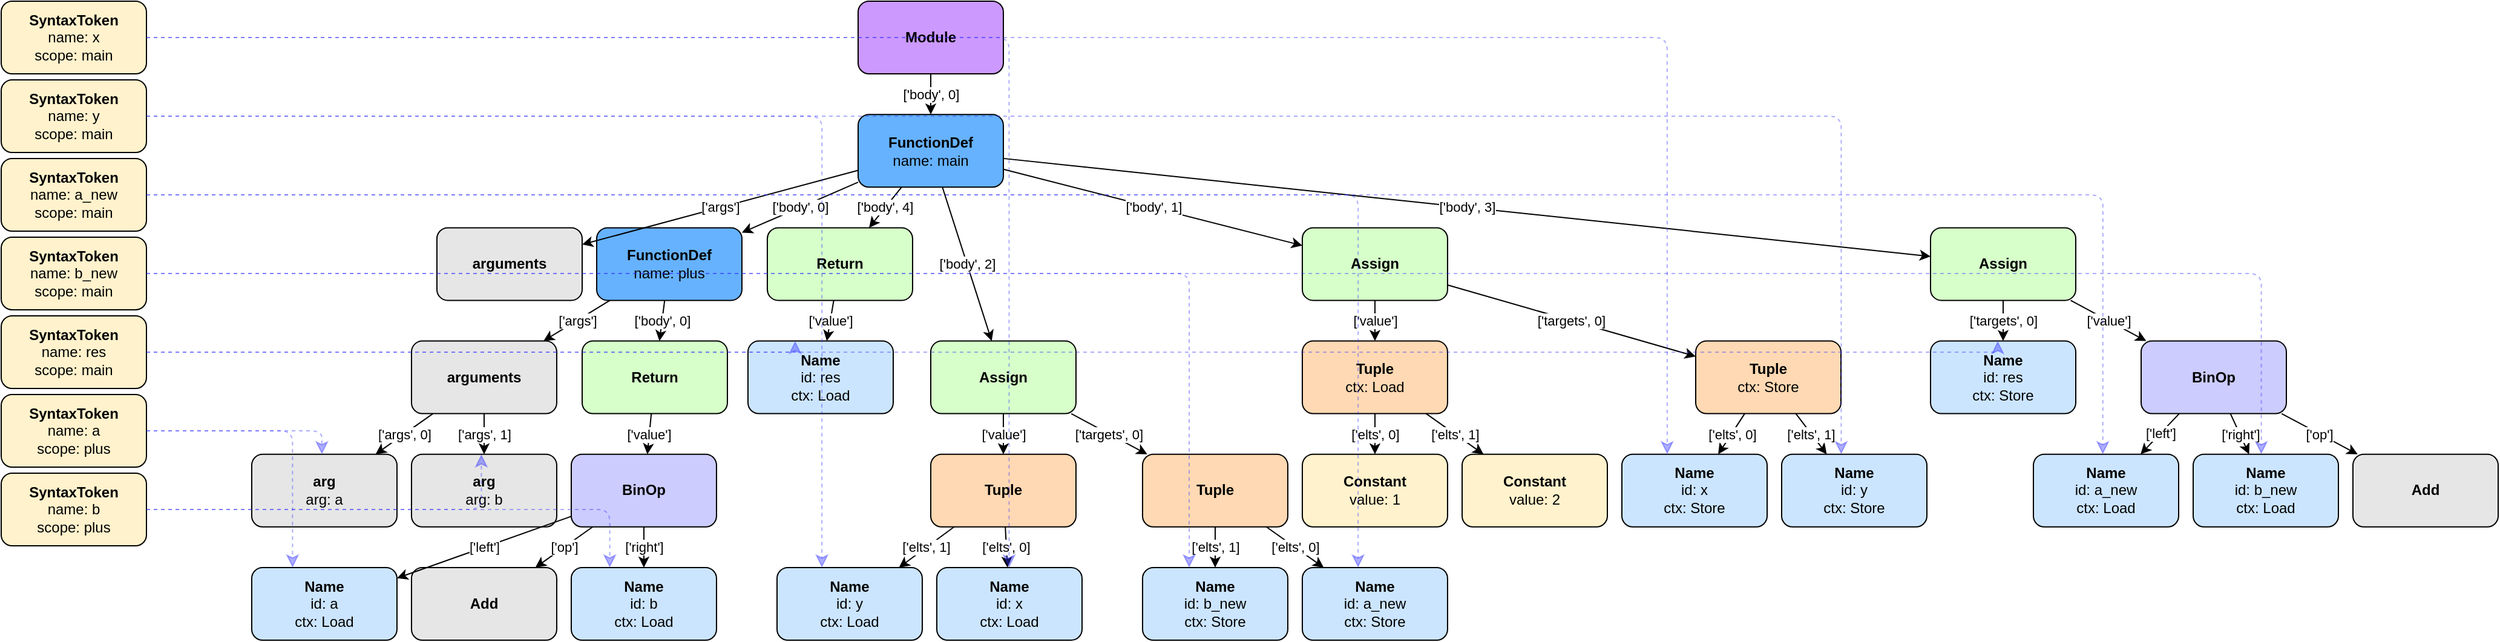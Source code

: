<?xml version="1.0" ?>
<mxfile>
	<diagram id="RFndyrCF2-3MIdXtw8gX" name="Page-1">
		<mxGraphModel dx="422" dy="816" grid="1" gridSize="10" guides="1" tooltips="1" connect="1" arrows="1" fold="1" page="1" pageScale="1" pageWidth="850" pageHeight="1100" math="0" shadow="0">
			<root>
				<mxCell id="0"/>
				<mxCell id="1" parent="0"/>
				<mxCell id="5211306256" value="&lt;b&gt;Module&lt;/b&gt;" style="whiteSpace=wrap;html=1;rounded=1;fillColor=#CC99FF;strokeColor=#000000" parent="1" vertex="1">
					<mxGeometry x="557.98" y="0.0" width="120" height="60" as="geometry"/>
				</mxCell>
				<mxCell id="5211305392" value="&lt;b&gt;FunctionDef&lt;/b&gt;&lt;br&gt;name: main" style="whiteSpace=wrap;html=1;rounded=1;fillColor=#66B2FF;strokeColor=#000000" parent="1" vertex="1">
					<mxGeometry x="557.98" y="93.6" width="120" height="60" as="geometry"/>
				</mxCell>
				<mxCell id="5211305152" value="&lt;b&gt;arguments&lt;/b&gt;" style="whiteSpace=wrap;html=1;rounded=1;fillColor=#E6E6E6;strokeColor=#000000" parent="1" vertex="1">
					<mxGeometry x="209.98" y="187.2" width="120" height="60" as="geometry"/>
				</mxCell>
				<mxCell id="5374606784" value="&lt;b&gt;FunctionDef&lt;/b&gt;&lt;br&gt;name: plus" style="whiteSpace=wrap;html=1;rounded=1;fillColor=#66B2FF;strokeColor=#000000" parent="1" vertex="1">
					<mxGeometry x="341.98" y="187.2" width="120" height="60" as="geometry"/>
				</mxCell>
				<mxCell id="5374606688" value="&lt;b&gt;arguments&lt;/b&gt;" style="whiteSpace=wrap;html=1;rounded=1;fillColor=#E6E6E6;strokeColor=#000000" parent="1" vertex="1">
					<mxGeometry x="188.98" y="280.8" width="120" height="60" as="geometry"/>
				</mxCell>
				<mxCell id="5152410256" value="&lt;b&gt;arg&lt;/b&gt;&lt;br&gt;arg: a" style="whiteSpace=wrap;html=1;rounded=1;fillColor=#E6E6E6;strokeColor=#000000" parent="1" vertex="1">
					<mxGeometry x="56.981" y="374.4" width="120" height="60" as="geometry"/>
				</mxCell>
				<mxCell id="5152410304" value="&lt;b&gt;arg&lt;/b&gt;&lt;br&gt;arg: b" style="whiteSpace=wrap;html=1;rounded=1;fillColor=#E6E6E6;strokeColor=#000000" parent="1" vertex="1">
					<mxGeometry x="188.98" y="374.4" width="120" height="60" as="geometry"/>
				</mxCell>
				<mxCell id="5152410352" value="&lt;b&gt;Return&lt;/b&gt;" style="whiteSpace=wrap;html=1;rounded=1;fillColor=#D6FFC9;strokeColor=#000000" parent="1" vertex="1">
					<mxGeometry x="329.98" y="280.8" width="120" height="60" as="geometry"/>
				</mxCell>
				<mxCell id="5152410400" value="&lt;b&gt;BinOp&lt;/b&gt;" style="whiteSpace=wrap;html=1;rounded=1;fillColor=#CCCCFF;strokeColor=#000000" parent="1" vertex="1">
					<mxGeometry x="320.98" y="374.4" width="120" height="60" as="geometry"/>
				</mxCell>
				<mxCell id="5152410448" value="&lt;b&gt;Name&lt;/b&gt;&lt;br&gt;id: a&lt;br&gt;ctx: Load" style="whiteSpace=wrap;html=1;rounded=1;fillColor=#CCE5FF;strokeColor=#000000" parent="1" vertex="1">
					<mxGeometry x="56.981" y="468.0" width="120" height="60" as="geometry"/>
				</mxCell>
				<mxCell id="4376102320" value="&lt;b&gt;Add&lt;/b&gt;" style="whiteSpace=wrap;html=1;rounded=1;fillColor=#E6E6E6;strokeColor=#000000" parent="1" vertex="1">
					<mxGeometry x="188.98" y="468.0" width="120" height="60" as="geometry"/>
				</mxCell>
				<mxCell id="5152410496" value="&lt;b&gt;Name&lt;/b&gt;&lt;br&gt;id: b&lt;br&gt;ctx: Load" style="whiteSpace=wrap;html=1;rounded=1;fillColor=#CCE5FF;strokeColor=#000000" parent="1" vertex="1">
					<mxGeometry x="320.98" y="468.0" width="120" height="60" as="geometry"/>
				</mxCell>
				<mxCell id="5152410544" value="&lt;b&gt;Assign&lt;/b&gt;" style="whiteSpace=wrap;html=1;rounded=1;fillColor=#D6FFC9;strokeColor=#000000" parent="1" vertex="1">
					<mxGeometry x="924.98" y="187.2" width="120" height="60" as="geometry"/>
				</mxCell>
				<mxCell id="5152410592" value="&lt;b&gt;Tuple&lt;/b&gt;&lt;br&gt;ctx: Store" style="whiteSpace=wrap;html=1;rounded=1;fillColor=#FFD9B3;strokeColor=#000000" parent="1" vertex="1">
					<mxGeometry x="1250.0" y="280.8" width="120" height="60" as="geometry"/>
				</mxCell>
				<mxCell id="5152410640" value="&lt;b&gt;Name&lt;/b&gt;&lt;br&gt;id: x&lt;br&gt;ctx: Store" style="whiteSpace=wrap;html=1;rounded=1;fillColor=#CCE5FF;strokeColor=#000000" parent="1" vertex="1">
					<mxGeometry x="1189.0" y="374.4" width="120" height="60" as="geometry"/>
				</mxCell>
				<mxCell id="5152410688" value="&lt;b&gt;Name&lt;/b&gt;&lt;br&gt;id: y&lt;br&gt;ctx: Store" style="whiteSpace=wrap;html=1;rounded=1;fillColor=#CCE5FF;strokeColor=#000000" parent="1" vertex="1">
					<mxGeometry x="1321.0" y="374.4" width="120" height="60" as="geometry"/>
				</mxCell>
				<mxCell id="5152410736" value="&lt;b&gt;Tuple&lt;/b&gt;&lt;br&gt;ctx: Load" style="whiteSpace=wrap;html=1;rounded=1;fillColor=#FFD9B3;strokeColor=#000000" parent="1" vertex="1">
					<mxGeometry x="924.98" y="280.8" width="120" height="60" as="geometry"/>
				</mxCell>
				<mxCell id="5152412560" value="&lt;b&gt;Constant&lt;/b&gt;&lt;br&gt;value: 1" style="whiteSpace=wrap;html=1;rounded=1;fillColor=#FFF2CC;strokeColor=#000000" parent="1" vertex="1">
					<mxGeometry x="924.98" y="374.4" width="120" height="60" as="geometry"/>
				</mxCell>
				<mxCell id="5152423168" value="&lt;b&gt;Constant&lt;/b&gt;&lt;br&gt;value: 2" style="whiteSpace=wrap;html=1;rounded=1;fillColor=#FFF2CC;strokeColor=#000000" parent="1" vertex="1">
					<mxGeometry x="1057.0" y="374.4" width="120" height="60" as="geometry"/>
				</mxCell>
				<mxCell id="5156625312" value="&lt;b&gt;Assign&lt;/b&gt;" style="whiteSpace=wrap;html=1;rounded=1;fillColor=#D6FFC9;strokeColor=#000000" parent="1" vertex="1">
					<mxGeometry x="617.98" y="280.8" width="120" height="60" as="geometry"/>
				</mxCell>
				<mxCell id="4526434640" value="&lt;b&gt;Tuple&lt;/b&gt;" style="whiteSpace=wrap;html=1;rounded=1;fillColor=#FFD9B3;strokeColor=#000000" parent="1" vertex="1">
					<mxGeometry x="792.98" y="374.4" width="120" height="60" as="geometry"/>
				</mxCell>
				<mxCell id="5156628960" value="&lt;b&gt;Name&lt;/b&gt;&lt;br&gt;id: a_new&lt;br&gt;ctx: Store" style="whiteSpace=wrap;html=1;rounded=1;fillColor=#CCE5FF;strokeColor=#000000" parent="1" vertex="1">
					<mxGeometry x="924.98" y="468.0" width="120" height="60" as="geometry"/>
				</mxCell>
				<mxCell id="5156632512" value="&lt;b&gt;Name&lt;/b&gt;&lt;br&gt;id: b_new&lt;br&gt;ctx: Store" style="whiteSpace=wrap;html=1;rounded=1;fillColor=#CCE5FF;strokeColor=#000000" parent="1" vertex="1">
					<mxGeometry x="792.98" y="468.0" width="120" height="60" as="geometry"/>
				</mxCell>
				<mxCell id="5156633616" value="&lt;b&gt;Tuple&lt;/b&gt;" style="whiteSpace=wrap;html=1;rounded=1;fillColor=#FFD9B3;strokeColor=#000000" parent="1" vertex="1">
					<mxGeometry x="617.98" y="374.4" width="120" height="60" as="geometry"/>
				</mxCell>
				<mxCell id="5152422880" value="&lt;b&gt;Name&lt;/b&gt;&lt;br&gt;id: x&lt;br&gt;ctx: Load" style="whiteSpace=wrap;html=1;rounded=1;fillColor=#CCE5FF;strokeColor=#000000" parent="1" vertex="1">
					<mxGeometry x="622.98" y="468.0" width="120" height="60" as="geometry"/>
				</mxCell>
				<mxCell id="5152422976" value="&lt;b&gt;Name&lt;/b&gt;&lt;br&gt;id: y&lt;br&gt;ctx: Load" style="whiteSpace=wrap;html=1;rounded=1;fillColor=#CCE5FF;strokeColor=#000000" parent="1" vertex="1">
					<mxGeometry x="490.98" y="468.0" width="120" height="60" as="geometry"/>
				</mxCell>
				<mxCell id="5152422784" value="&lt;b&gt;Assign&lt;/b&gt;" style="whiteSpace=wrap;html=1;rounded=1;fillColor=#D6FFC9;strokeColor=#000000" parent="1" vertex="1">
					<mxGeometry x="1444.0" y="187.2" width="120" height="60" as="geometry"/>
				</mxCell>
				<mxCell id="5152422736" value="&lt;b&gt;Name&lt;/b&gt;&lt;br&gt;id: res&lt;br&gt;ctx: Store" style="whiteSpace=wrap;html=1;rounded=1;fillColor=#CCE5FF;strokeColor=#000000" parent="1" vertex="1">
					<mxGeometry x="1444.0" y="280.8" width="120" height="60" as="geometry"/>
				</mxCell>
				<mxCell id="5156618928" value="&lt;b&gt;BinOp&lt;/b&gt;" style="whiteSpace=wrap;html=1;rounded=1;fillColor=#CCCCFF;strokeColor=#000000" parent="1" vertex="1">
					<mxGeometry x="1618.0" y="280.8" width="120" height="60" as="geometry"/>
				</mxCell>
				<mxCell id="5156628288" value="&lt;b&gt;Name&lt;/b&gt;&lt;br&gt;id: a_new&lt;br&gt;ctx: Load" style="whiteSpace=wrap;html=1;rounded=1;fillColor=#CCE5FF;strokeColor=#000000" parent="1" vertex="1">
					<mxGeometry x="1529.0" y="374.4" width="120" height="60" as="geometry"/>
				</mxCell>
				<mxCell id="5156633376" value="&lt;b&gt;Add&lt;/b&gt;" style="whiteSpace=wrap;html=1;rounded=1;fillColor=#E6E6E6;strokeColor=#000000" parent="1" vertex="1">
					<mxGeometry x="1793.0" y="374.4" width="120" height="60" as="geometry"/>
				</mxCell>
				<mxCell id="5156631696" value="&lt;b&gt;Name&lt;/b&gt;&lt;br&gt;id: b_new&lt;br&gt;ctx: Load" style="whiteSpace=wrap;html=1;rounded=1;fillColor=#CCE5FF;strokeColor=#000000" parent="1" vertex="1">
					<mxGeometry x="1661.0" y="374.4" width="120" height="60" as="geometry"/>
				</mxCell>
				<mxCell id="5152422928" value="&lt;b&gt;Return&lt;/b&gt;" style="whiteSpace=wrap;html=1;rounded=1;fillColor=#D6FFC9;strokeColor=#000000" parent="1" vertex="1">
					<mxGeometry x="482.98" y="187.2" width="120" height="60" as="geometry"/>
				</mxCell>
				<mxCell id="5152421824" value="&lt;b&gt;Name&lt;/b&gt;&lt;br&gt;id: res&lt;br&gt;ctx: Load" style="whiteSpace=wrap;html=1;rounded=1;fillColor=#CCE5FF;strokeColor=#000000" parent="1" vertex="1">
					<mxGeometry x="466.98" y="280.8" width="120" height="60" as="geometry"/>
				</mxCell>
				<mxCell id="5211306256_5211305392" value="['body', 0]" style="endArrow=classic;html=1;strokeColor=#000000" parent="1" source="5211306256" target="5211305392" edge="1">
					<mxGeometry width="50" height="50" relative="1" as="geometry">
						<mxPoint x="400" y="440" as="sourcePoint"/>
						<mxPoint x="450" y="390" as="targetPoint"/>
					</mxGeometry>
				</mxCell>
				<mxCell id="5211305392_5211305152" value="['args']" style="endArrow=classic;html=1;strokeColor=#000000" parent="1" source="5211305392" target="5211305152" edge="1">
					<mxGeometry width="50" height="50" relative="1" as="geometry">
						<mxPoint x="400" y="440" as="sourcePoint"/>
						<mxPoint x="450" y="390" as="targetPoint"/>
					</mxGeometry>
				</mxCell>
				<mxCell id="5211305392_5374606784" value="['body', 0]" style="endArrow=classic;html=1;strokeColor=#000000" parent="1" source="5211305392" target="5374606784" edge="1">
					<mxGeometry width="50" height="50" relative="1" as="geometry">
						<mxPoint x="400" y="440" as="sourcePoint"/>
						<mxPoint x="450" y="390" as="targetPoint"/>
					</mxGeometry>
				</mxCell>
				<mxCell id="5374606784_5374606688" value="['args']" style="endArrow=classic;html=1;strokeColor=#000000" parent="1" source="5374606784" target="5374606688" edge="1">
					<mxGeometry width="50" height="50" relative="1" as="geometry">
						<mxPoint x="400" y="440" as="sourcePoint"/>
						<mxPoint x="450" y="390" as="targetPoint"/>
					</mxGeometry>
				</mxCell>
				<mxCell id="5374606688_5152410256" value="['args', 0]" style="endArrow=classic;html=1;strokeColor=#000000" parent="1" source="5374606688" target="5152410256" edge="1">
					<mxGeometry width="50" height="50" relative="1" as="geometry">
						<mxPoint x="400" y="440" as="sourcePoint"/>
						<mxPoint x="450" y="390" as="targetPoint"/>
					</mxGeometry>
				</mxCell>
				<mxCell id="5374606688_5152410304" value="['args', 1]" style="endArrow=classic;html=1;strokeColor=#000000" parent="1" source="5374606688" target="5152410304" edge="1">
					<mxGeometry width="50" height="50" relative="1" as="geometry">
						<mxPoint x="400" y="440" as="sourcePoint"/>
						<mxPoint x="450" y="390" as="targetPoint"/>
					</mxGeometry>
				</mxCell>
				<mxCell id="5374606784_5152410352" value="['body', 0]" style="endArrow=classic;html=1;strokeColor=#000000" parent="1" source="5374606784" target="5152410352" edge="1">
					<mxGeometry width="50" height="50" relative="1" as="geometry">
						<mxPoint x="400" y="440" as="sourcePoint"/>
						<mxPoint x="450" y="390" as="targetPoint"/>
					</mxGeometry>
				</mxCell>
				<mxCell id="5152410352_5152410400" value="['value']" style="endArrow=classic;html=1;strokeColor=#000000" parent="1" source="5152410352" target="5152410400" edge="1">
					<mxGeometry width="50" height="50" relative="1" as="geometry">
						<mxPoint x="400" y="440" as="sourcePoint"/>
						<mxPoint x="450" y="390" as="targetPoint"/>
					</mxGeometry>
				</mxCell>
				<mxCell id="5152410400_5152410448" value="['left']" style="endArrow=classic;html=1;strokeColor=#000000" parent="1" source="5152410400" target="5152410448" edge="1">
					<mxGeometry width="50" height="50" relative="1" as="geometry">
						<mxPoint x="400" y="440" as="sourcePoint"/>
						<mxPoint x="450" y="390" as="targetPoint"/>
					</mxGeometry>
				</mxCell>
				<mxCell id="5152410400_4376102320" value="['op']" style="endArrow=classic;html=1;strokeColor=#000000" parent="1" source="5152410400" target="4376102320" edge="1">
					<mxGeometry width="50" height="50" relative="1" as="geometry">
						<mxPoint x="400" y="440" as="sourcePoint"/>
						<mxPoint x="450" y="390" as="targetPoint"/>
					</mxGeometry>
				</mxCell>
				<mxCell id="5152410400_5152410496" value="['right']" style="endArrow=classic;html=1;strokeColor=#000000" parent="1" source="5152410400" target="5152410496" edge="1">
					<mxGeometry width="50" height="50" relative="1" as="geometry">
						<mxPoint x="400" y="440" as="sourcePoint"/>
						<mxPoint x="450" y="390" as="targetPoint"/>
					</mxGeometry>
				</mxCell>
				<mxCell id="5211305392_5152410544" value="['body', 1]" style="endArrow=classic;html=1;strokeColor=#000000" parent="1" source="5211305392" target="5152410544" edge="1">
					<mxGeometry width="50" height="50" relative="1" as="geometry">
						<mxPoint x="400" y="440" as="sourcePoint"/>
						<mxPoint x="450" y="390" as="targetPoint"/>
					</mxGeometry>
				</mxCell>
				<mxCell id="5152410544_5152410592" value="['targets', 0]" style="endArrow=classic;html=1;strokeColor=#000000" parent="1" source="5152410544" target="5152410592" edge="1">
					<mxGeometry width="50" height="50" relative="1" as="geometry">
						<mxPoint x="400" y="440" as="sourcePoint"/>
						<mxPoint x="450" y="390" as="targetPoint"/>
					</mxGeometry>
				</mxCell>
				<mxCell id="5152410592_5152410640" value="['elts', 0]" style="endArrow=classic;html=1;strokeColor=#000000" parent="1" source="5152410592" target="5152410640" edge="1">
					<mxGeometry width="50" height="50" relative="1" as="geometry">
						<mxPoint x="400" y="440" as="sourcePoint"/>
						<mxPoint x="450" y="390" as="targetPoint"/>
					</mxGeometry>
				</mxCell>
				<mxCell id="5152410592_5152410688" value="['elts', 1]" style="endArrow=classic;html=1;strokeColor=#000000" parent="1" source="5152410592" target="5152410688" edge="1">
					<mxGeometry width="50" height="50" relative="1" as="geometry">
						<mxPoint x="400" y="440" as="sourcePoint"/>
						<mxPoint x="450" y="390" as="targetPoint"/>
					</mxGeometry>
				</mxCell>
				<mxCell id="5152410544_5152410736" value="['value']" style="endArrow=classic;html=1;strokeColor=#000000" parent="1" source="5152410544" target="5152410736" edge="1">
					<mxGeometry width="50" height="50" relative="1" as="geometry">
						<mxPoint x="400" y="440" as="sourcePoint"/>
						<mxPoint x="450" y="390" as="targetPoint"/>
					</mxGeometry>
				</mxCell>
				<mxCell id="5152410736_5152412560" value="['elts', 0]" style="endArrow=classic;html=1;strokeColor=#000000" parent="1" source="5152410736" target="5152412560" edge="1">
					<mxGeometry width="50" height="50" relative="1" as="geometry">
						<mxPoint x="400" y="440" as="sourcePoint"/>
						<mxPoint x="450" y="390" as="targetPoint"/>
					</mxGeometry>
				</mxCell>
				<mxCell id="5152410736_5152423168" value="['elts', 1]" style="endArrow=classic;html=1;strokeColor=#000000" parent="1" source="5152410736" target="5152423168" edge="1">
					<mxGeometry width="50" height="50" relative="1" as="geometry">
						<mxPoint x="400" y="440" as="sourcePoint"/>
						<mxPoint x="450" y="390" as="targetPoint"/>
					</mxGeometry>
				</mxCell>
				<mxCell id="5211305392_5156625312" value="['body', 2]" style="endArrow=classic;html=1;strokeColor=#000000" parent="1" source="5211305392" target="5156625312" edge="1">
					<mxGeometry width="50" height="50" relative="1" as="geometry">
						<mxPoint x="400" y="440" as="sourcePoint"/>
						<mxPoint x="450" y="390" as="targetPoint"/>
					</mxGeometry>
				</mxCell>
				<mxCell id="5156625312_4526434640" value="['targets', 0]" style="endArrow=classic;html=1;strokeColor=#000000" parent="1" source="5156625312" target="4526434640" edge="1">
					<mxGeometry width="50" height="50" relative="1" as="geometry">
						<mxPoint x="400" y="440" as="sourcePoint"/>
						<mxPoint x="450" y="390" as="targetPoint"/>
					</mxGeometry>
				</mxCell>
				<mxCell id="4526434640_5156628960" value="['elts', 0]" style="endArrow=classic;html=1;strokeColor=#000000" parent="1" source="4526434640" target="5156628960" edge="1">
					<mxGeometry width="50" height="50" relative="1" as="geometry">
						<mxPoint x="400" y="440" as="sourcePoint"/>
						<mxPoint x="450" y="390" as="targetPoint"/>
					</mxGeometry>
				</mxCell>
				<mxCell id="4526434640_5156632512" value="['elts', 1]" style="endArrow=classic;html=1;strokeColor=#000000" parent="1" source="4526434640" target="5156632512" edge="1">
					<mxGeometry width="50" height="50" relative="1" as="geometry">
						<mxPoint x="400" y="440" as="sourcePoint"/>
						<mxPoint x="450" y="390" as="targetPoint"/>
					</mxGeometry>
				</mxCell>
				<mxCell id="5156625312_5156633616" value="['value']" style="endArrow=classic;html=1;strokeColor=#000000" parent="1" source="5156625312" target="5156633616" edge="1">
					<mxGeometry width="50" height="50" relative="1" as="geometry">
						<mxPoint x="400" y="440" as="sourcePoint"/>
						<mxPoint x="450" y="390" as="targetPoint"/>
					</mxGeometry>
				</mxCell>
				<mxCell id="5156633616_5152422880" value="['elts', 0]" style="endArrow=classic;html=1;strokeColor=#000000" parent="1" source="5156633616" target="5152422880" edge="1">
					<mxGeometry width="50" height="50" relative="1" as="geometry">
						<mxPoint x="400" y="440" as="sourcePoint"/>
						<mxPoint x="450" y="390" as="targetPoint"/>
					</mxGeometry>
				</mxCell>
				<mxCell id="5156633616_5152422976" value="['elts', 1]" style="endArrow=classic;html=1;strokeColor=#000000" parent="1" source="5156633616" target="5152422976" edge="1">
					<mxGeometry width="50" height="50" relative="1" as="geometry">
						<mxPoint x="400" y="440" as="sourcePoint"/>
						<mxPoint x="450" y="390" as="targetPoint"/>
					</mxGeometry>
				</mxCell>
				<mxCell id="5211305392_5152422784" value="['body', 3]" style="endArrow=classic;html=1;strokeColor=#000000" parent="1" source="5211305392" target="5152422784" edge="1">
					<mxGeometry width="50" height="50" relative="1" as="geometry">
						<mxPoint x="400" y="440" as="sourcePoint"/>
						<mxPoint x="450" y="390" as="targetPoint"/>
					</mxGeometry>
				</mxCell>
				<mxCell id="5152422784_5152422736" value="['targets', 0]" style="endArrow=classic;html=1;strokeColor=#000000" parent="1" source="5152422784" target="5152422736" edge="1">
					<mxGeometry width="50" height="50" relative="1" as="geometry">
						<mxPoint x="400" y="440" as="sourcePoint"/>
						<mxPoint x="450" y="390" as="targetPoint"/>
					</mxGeometry>
				</mxCell>
				<mxCell id="5152422784_5156618928" value="['value']" style="endArrow=classic;html=1;strokeColor=#000000" parent="1" source="5152422784" target="5156618928" edge="1">
					<mxGeometry width="50" height="50" relative="1" as="geometry">
						<mxPoint x="400" y="440" as="sourcePoint"/>
						<mxPoint x="450" y="390" as="targetPoint"/>
					</mxGeometry>
				</mxCell>
				<mxCell id="5156618928_5156628288" value="['left']" style="endArrow=classic;html=1;strokeColor=#000000" parent="1" source="5156618928" target="5156628288" edge="1">
					<mxGeometry width="50" height="50" relative="1" as="geometry">
						<mxPoint x="400" y="440" as="sourcePoint"/>
						<mxPoint x="450" y="390" as="targetPoint"/>
					</mxGeometry>
				</mxCell>
				<mxCell id="5156618928_5156633376" value="['op']" style="endArrow=classic;html=1;strokeColor=#000000" parent="1" source="5156618928" target="5156633376" edge="1">
					<mxGeometry width="50" height="50" relative="1" as="geometry">
						<mxPoint x="400" y="440" as="sourcePoint"/>
						<mxPoint x="450" y="390" as="targetPoint"/>
					</mxGeometry>
				</mxCell>
				<mxCell id="5156618928_5156631696" value="['right']" style="endArrow=classic;html=1;strokeColor=#000000" parent="1" source="5156618928" target="5156631696" edge="1">
					<mxGeometry width="50" height="50" relative="1" as="geometry">
						<mxPoint x="400" y="440" as="sourcePoint"/>
						<mxPoint x="450" y="390" as="targetPoint"/>
					</mxGeometry>
				</mxCell>
				<mxCell id="5211305392_5152422928" value="['body', 4]" style="endArrow=classic;html=1;strokeColor=#000000" parent="1" source="5211305392" target="5152422928" edge="1">
					<mxGeometry width="50" height="50" relative="1" as="geometry">
						<mxPoint x="400" y="440" as="sourcePoint"/>
						<mxPoint x="450" y="390" as="targetPoint"/>
					</mxGeometry>
				</mxCell>
				<mxCell id="5152422928_5152421824" value="['value']" style="endArrow=classic;html=1;strokeColor=#000000" parent="1" source="5152422928" target="5152421824" edge="1">
					<mxGeometry width="50" height="50" relative="1" as="geometry">
						<mxPoint x="400" y="440" as="sourcePoint"/>
						<mxPoint x="450" y="390" as="targetPoint"/>
					</mxGeometry>
				</mxCell>
				<mxCell id="stx_x_5211305392" value="&lt;b&gt;SyntaxToken&lt;/b&gt;&lt;br&gt;name: x&lt;br&gt;scope: main" style="whiteSpace=wrap;html=1;rounded=1;fillColor=#FFF2CC;strokeColor=#000000" parent="1" vertex="1">
					<mxGeometry x="-150" y="0.0" width="120" height="60" as="geometry"/>
				</mxCell>
				<mxCell id="stx_y_5211305392" value="&lt;b&gt;SyntaxToken&lt;/b&gt;&lt;br&gt;name: y&lt;br&gt;scope: main" style="whiteSpace=wrap;html=1;rounded=1;fillColor=#FFF2CC;strokeColor=#000000" parent="1" vertex="1">
					<mxGeometry x="-150" y="65.0" width="120" height="60" as="geometry"/>
				</mxCell>
				<mxCell id="stx_a_new_5211305392" value="&lt;b&gt;SyntaxToken&lt;/b&gt;&lt;br&gt;name: a_new&lt;br&gt;scope: main" style="whiteSpace=wrap;html=1;rounded=1;fillColor=#FFF2CC;strokeColor=#000000" parent="1" vertex="1">
					<mxGeometry x="-150" y="130.0" width="120" height="60" as="geometry"/>
				</mxCell>
				<mxCell id="stx_b_new_5211305392" value="&lt;b&gt;SyntaxToken&lt;/b&gt;&lt;br&gt;name: b_new&lt;br&gt;scope: main" style="whiteSpace=wrap;html=1;rounded=1;fillColor=#FFF2CC;strokeColor=#000000" parent="1" vertex="1">
					<mxGeometry x="-150" y="195.0" width="120" height="60" as="geometry"/>
				</mxCell>
				<mxCell id="stx_res_5211305392" value="&lt;b&gt;SyntaxToken&lt;/b&gt;&lt;br&gt;name: res&lt;br&gt;scope: main" style="whiteSpace=wrap;html=1;rounded=1;fillColor=#FFF2CC;strokeColor=#000000" parent="1" vertex="1">
					<mxGeometry x="-150" y="260.0" width="120" height="60" as="geometry"/>
				</mxCell>
				<mxCell id="stx_a_5374606784" value="&lt;b&gt;SyntaxToken&lt;/b&gt;&lt;br&gt;name: a&lt;br&gt;scope: plus" style="whiteSpace=wrap;html=1;rounded=1;fillColor=#FFF2CC;strokeColor=#000000" parent="1" vertex="1">
					<mxGeometry x="-150" y="325.0" width="120" height="60" as="geometry"/>
				</mxCell>
				<mxCell id="stx_b_5374606784" value="&lt;b&gt;SyntaxToken&lt;/b&gt;&lt;br&gt;name: b&lt;br&gt;scope: plus" style="whiteSpace=wrap;html=1;rounded=1;fillColor=#FFF2CC;strokeColor=#000000" parent="1" vertex="1">
					<mxGeometry x="-150" y="390.0" width="120" height="60" as="geometry"/>
				</mxCell>
				<mxCell id="stx_x_5211305392_5152410640" value="" style="edgeStyle=segmentEdgeStyle;endArrow=classic;html=1;rounded=1;endSize=8;startSize=8;entryX=0.312;entryY=0;entryDx=0;entryDy=0;opacity=40;shadow=0;dashed=1;jumpSize=6;strokeColor=#3333FF" parent="1" source="stx_x_5211305392" target="5152410640" edge="1">
					<mxGeometry width="50" height="50" relative="1" as="geometry">
						<mxPoint x="400" y="440" as="sourcePoint"/>
						<mxPoint x="450" y="390" as="targetPoint"/>
					</mxGeometry>
				</mxCell>
				<mxCell id="stx_x_5211305392_5152422880" value="" style="edgeStyle=segmentEdgeStyle;endArrow=classic;html=1;rounded=1;endSize=8;startSize=8;entryX=0.498;entryY=0;entryDx=0;entryDy=0;opacity=40;shadow=0;dashed=1;jumpSize=6;strokeColor=#3333FF" parent="1" source="stx_x_5211305392" target="5152422880" edge="1">
					<mxGeometry width="50" height="50" relative="1" as="geometry">
						<mxPoint x="400" y="440" as="sourcePoint"/>
						<mxPoint x="450" y="390" as="targetPoint"/>
					</mxGeometry>
				</mxCell>
				<mxCell id="stx_y_5211305392_5152410688" value="" style="edgeStyle=segmentEdgeStyle;endArrow=classic;html=1;rounded=1;endSize=8;startSize=8;entryX=0.41;entryY=0;entryDx=0;entryDy=0;opacity=40;shadow=0;dashed=1;jumpSize=6;strokeColor=#3333FF" parent="1" source="stx_y_5211305392" target="5152410688" edge="1">
					<mxGeometry width="50" height="50" relative="1" as="geometry">
						<mxPoint x="400" y="440" as="sourcePoint"/>
						<mxPoint x="450" y="390" as="targetPoint"/>
					</mxGeometry>
				</mxCell>
				<mxCell id="stx_y_5211305392_5152422976" value="" style="edgeStyle=segmentEdgeStyle;endArrow=classic;html=1;rounded=1;endSize=8;startSize=8;entryX=0.309;entryY=0;entryDx=0;entryDy=0;opacity=40;shadow=0;dashed=1;jumpSize=6;strokeColor=#3333FF" parent="1" source="stx_y_5211305392" target="5152422976" edge="1">
					<mxGeometry width="50" height="50" relative="1" as="geometry">
						<mxPoint x="400" y="440" as="sourcePoint"/>
						<mxPoint x="450" y="390" as="targetPoint"/>
					</mxGeometry>
				</mxCell>
				<mxCell id="stx_a_new_5211305392_5156628960" value="" style="edgeStyle=segmentEdgeStyle;endArrow=classic;html=1;rounded=1;endSize=8;startSize=8;entryX=0.384;entryY=0;entryDx=0;entryDy=0;opacity=40;shadow=0;dashed=1;jumpSize=6;strokeColor=#3333FF" parent="1" source="stx_a_new_5211305392" target="5156628960" edge="1">
					<mxGeometry width="50" height="50" relative="1" as="geometry">
						<mxPoint x="400" y="440" as="sourcePoint"/>
						<mxPoint x="450" y="390" as="targetPoint"/>
					</mxGeometry>
				</mxCell>
				<mxCell id="stx_a_new_5211305392_5156628288" value="" style="edgeStyle=segmentEdgeStyle;endArrow=classic;html=1;rounded=1;endSize=8;startSize=8;entryX=0.478;entryY=0;entryDx=0;entryDy=0;opacity=40;shadow=0;dashed=1;jumpSize=6;strokeColor=#3333FF" parent="1" source="stx_a_new_5211305392" target="5156628288" edge="1">
					<mxGeometry width="50" height="50" relative="1" as="geometry">
						<mxPoint x="400" y="440" as="sourcePoint"/>
						<mxPoint x="450" y="390" as="targetPoint"/>
					</mxGeometry>
				</mxCell>
				<mxCell id="stx_b_new_5211305392_5156632512" value="" style="edgeStyle=segmentEdgeStyle;endArrow=classic;html=1;rounded=1;endSize=8;startSize=8;entryX=0.321;entryY=0;entryDx=0;entryDy=0;opacity=40;shadow=0;dashed=1;jumpSize=6;strokeColor=#3333FF" parent="1" source="stx_b_new_5211305392" target="5156632512" edge="1">
					<mxGeometry width="50" height="50" relative="1" as="geometry">
						<mxPoint x="400" y="440" as="sourcePoint"/>
						<mxPoint x="450" y="390" as="targetPoint"/>
					</mxGeometry>
				</mxCell>
				<mxCell id="stx_b_new_5211305392_5156631696" value="" style="edgeStyle=segmentEdgeStyle;endArrow=classic;html=1;rounded=1;endSize=8;startSize=8;entryX=0.469;entryY=0;entryDx=0;entryDy=0;opacity=40;shadow=0;dashed=1;jumpSize=6;strokeColor=#3333FF" parent="1" source="stx_b_new_5211305392" target="5156631696" edge="1">
					<mxGeometry width="50" height="50" relative="1" as="geometry">
						<mxPoint x="400" y="440" as="sourcePoint"/>
						<mxPoint x="450" y="390" as="targetPoint"/>
					</mxGeometry>
				</mxCell>
				<mxCell id="stx_res_5211305392_5152422736" value="" style="edgeStyle=segmentEdgeStyle;endArrow=classic;html=1;rounded=1;endSize=8;startSize=8;entryX=0.463;entryY=0;entryDx=0;entryDy=0;opacity=40;shadow=0;dashed=1;jumpSize=6;strokeColor=#3333FF" parent="1" source="stx_res_5211305392" target="5152422736" edge="1">
					<mxGeometry width="50" height="50" relative="1" as="geometry">
						<mxPoint x="400" y="440" as="sourcePoint"/>
						<mxPoint x="450" y="390" as="targetPoint"/>
					</mxGeometry>
				</mxCell>
				<mxCell id="stx_res_5211305392_5152421824" value="" style="edgeStyle=segmentEdgeStyle;endArrow=classic;html=1;rounded=1;endSize=8;startSize=8;entryX=0.325;entryY=0;entryDx=0;entryDy=0;opacity=40;shadow=0;dashed=1;jumpSize=6;strokeColor=#3333FF" parent="1" source="stx_res_5211305392" target="5152421824" edge="1">
					<mxGeometry width="50" height="50" relative="1" as="geometry">
						<mxPoint x="400" y="440" as="sourcePoint"/>
						<mxPoint x="450" y="390" as="targetPoint"/>
					</mxGeometry>
				</mxCell>
				<mxCell id="stx_a_5374606784_5152410256" value="" style="edgeStyle=segmentEdgeStyle;endArrow=classic;html=1;rounded=1;endSize=8;startSize=8;entryX=0.483;entryY=0;entryDx=0;entryDy=0;opacity=40;shadow=0;dashed=1;jumpSize=6;strokeColor=#3333FF" parent="1" source="stx_a_5374606784" target="5152410256" edge="1">
					<mxGeometry width="50" height="50" relative="1" as="geometry">
						<mxPoint x="400" y="440" as="sourcePoint"/>
						<mxPoint x="450" y="390" as="targetPoint"/>
					</mxGeometry>
				</mxCell>
				<mxCell id="stx_a_5374606784_5152410448" value="" style="edgeStyle=segmentEdgeStyle;endArrow=classic;html=1;rounded=1;endSize=8;startSize=8;entryX=0.281;entryY=0;entryDx=0;entryDy=0;opacity=40;shadow=0;dashed=1;jumpSize=6;strokeColor=#3333FF" parent="1" source="stx_a_5374606784" target="5152410448" edge="1">
					<mxGeometry width="50" height="50" relative="1" as="geometry">
						<mxPoint x="400" y="440" as="sourcePoint"/>
						<mxPoint x="450" y="390" as="targetPoint"/>
					</mxGeometry>
				</mxCell>
				<mxCell id="stx_b_5374606784_5152410304" value="" style="edgeStyle=segmentEdgeStyle;endArrow=classic;html=1;rounded=1;endSize=8;startSize=8;entryX=0.481;entryY=0;entryDx=0;entryDy=0;opacity=40;shadow=0;dashed=1;jumpSize=6;strokeColor=#3333FF" parent="1" source="stx_b_5374606784" target="5152410304" edge="1">
					<mxGeometry width="50" height="50" relative="1" as="geometry">
						<mxPoint x="400" y="440" as="sourcePoint"/>
						<mxPoint x="450" y="390" as="targetPoint"/>
					</mxGeometry>
				</mxCell>
				<mxCell id="stx_b_5374606784_5152410496" value="" style="edgeStyle=segmentEdgeStyle;endArrow=classic;html=1;rounded=1;endSize=8;startSize=8;entryX=0.265;entryY=0;entryDx=0;entryDy=0;opacity=40;shadow=0;dashed=1;jumpSize=6;strokeColor=#3333FF" parent="1" source="stx_b_5374606784" target="5152410496" edge="1">
					<mxGeometry width="50" height="50" relative="1" as="geometry">
						<mxPoint x="400" y="440" as="sourcePoint"/>
						<mxPoint x="450" y="390" as="targetPoint"/>
					</mxGeometry>
				</mxCell>
			</root>
		</mxGraphModel>
	</diagram>
</mxfile>
